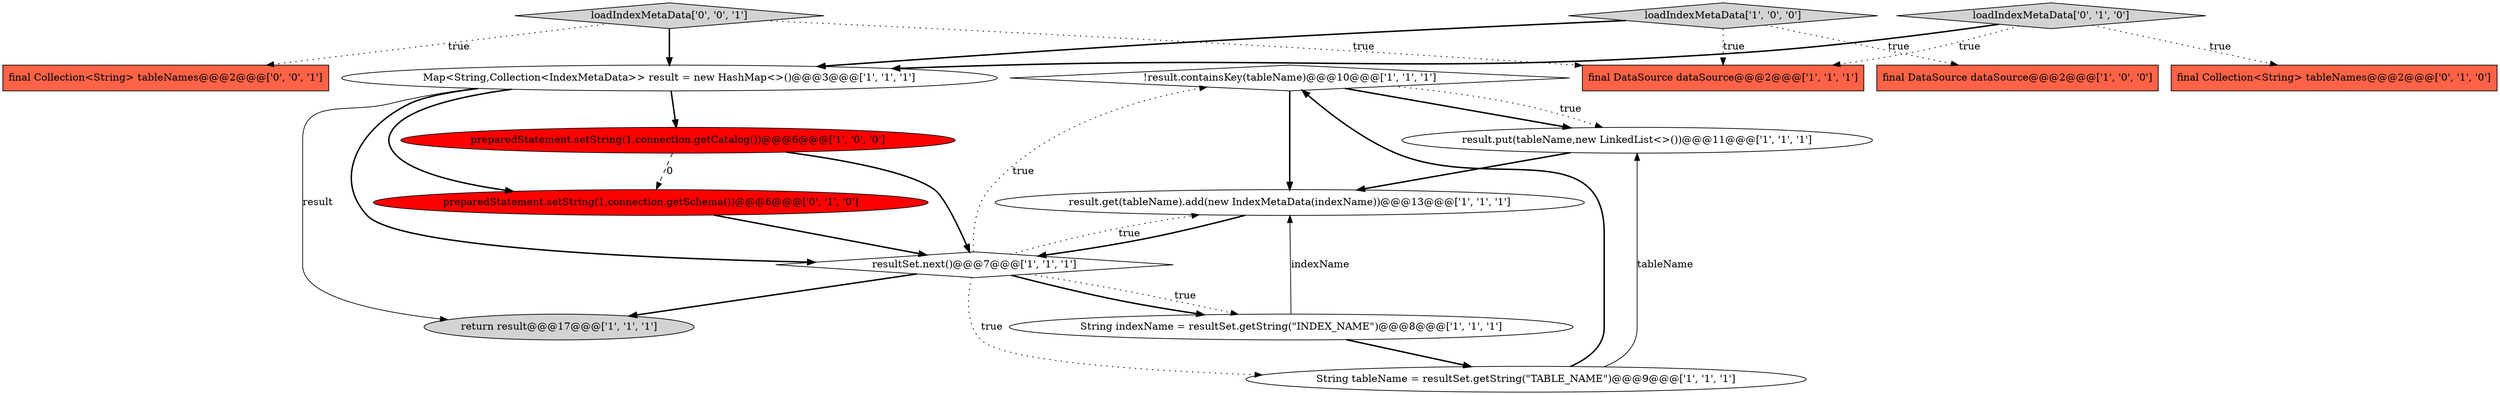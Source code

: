 digraph {
4 [style = filled, label = "!result.containsKey(tableName)@@@10@@@['1', '1', '1']", fillcolor = white, shape = diamond image = "AAA0AAABBB1BBB"];
8 [style = filled, label = "result.put(tableName,new LinkedList<>())@@@11@@@['1', '1', '1']", fillcolor = white, shape = ellipse image = "AAA0AAABBB1BBB"];
2 [style = filled, label = "return result@@@17@@@['1', '1', '1']", fillcolor = lightgray, shape = ellipse image = "AAA0AAABBB1BBB"];
7 [style = filled, label = "preparedStatement.setString(1,connection.getCatalog())@@@6@@@['1', '0', '0']", fillcolor = red, shape = ellipse image = "AAA1AAABBB1BBB"];
5 [style = filled, label = "result.get(tableName).add(new IndexMetaData(indexName))@@@13@@@['1', '1', '1']", fillcolor = white, shape = ellipse image = "AAA0AAABBB1BBB"];
9 [style = filled, label = "resultSet.next()@@@7@@@['1', '1', '1']", fillcolor = white, shape = diamond image = "AAA0AAABBB1BBB"];
0 [style = filled, label = "String indexName = resultSet.getString(\"INDEX_NAME\")@@@8@@@['1', '1', '1']", fillcolor = white, shape = ellipse image = "AAA0AAABBB1BBB"];
10 [style = filled, label = "Map<String,Collection<IndexMetaData>> result = new HashMap<>()@@@3@@@['1', '1', '1']", fillcolor = white, shape = ellipse image = "AAA0AAABBB1BBB"];
12 [style = filled, label = "final Collection<String> tableNames@@@2@@@['0', '1', '0']", fillcolor = tomato, shape = box image = "AAA0AAABBB2BBB"];
15 [style = filled, label = "loadIndexMetaData['0', '0', '1']", fillcolor = lightgray, shape = diamond image = "AAA0AAABBB3BBB"];
16 [style = filled, label = "final Collection<String> tableNames@@@2@@@['0', '0', '1']", fillcolor = tomato, shape = box image = "AAA0AAABBB3BBB"];
14 [style = filled, label = "loadIndexMetaData['0', '1', '0']", fillcolor = lightgray, shape = diamond image = "AAA0AAABBB2BBB"];
1 [style = filled, label = "loadIndexMetaData['1', '0', '0']", fillcolor = lightgray, shape = diamond image = "AAA0AAABBB1BBB"];
13 [style = filled, label = "preparedStatement.setString(1,connection.getSchema())@@@6@@@['0', '1', '0']", fillcolor = red, shape = ellipse image = "AAA1AAABBB2BBB"];
6 [style = filled, label = "final DataSource dataSource@@@2@@@['1', '0', '0']", fillcolor = tomato, shape = box image = "AAA0AAABBB1BBB"];
3 [style = filled, label = "String tableName = resultSet.getString(\"TABLE_NAME\")@@@9@@@['1', '1', '1']", fillcolor = white, shape = ellipse image = "AAA0AAABBB1BBB"];
11 [style = filled, label = "final DataSource dataSource@@@2@@@['1', '1', '1']", fillcolor = tomato, shape = box image = "AAA0AAABBB1BBB"];
0->3 [style = bold, label=""];
15->10 [style = bold, label=""];
9->0 [style = dotted, label="true"];
9->0 [style = bold, label=""];
14->12 [style = dotted, label="true"];
5->9 [style = bold, label=""];
9->2 [style = bold, label=""];
1->11 [style = dotted, label="true"];
4->8 [style = dotted, label="true"];
14->10 [style = bold, label=""];
15->16 [style = dotted, label="true"];
10->7 [style = bold, label=""];
3->4 [style = bold, label=""];
7->9 [style = bold, label=""];
8->5 [style = bold, label=""];
10->13 [style = bold, label=""];
3->8 [style = solid, label="tableName"];
15->11 [style = dotted, label="true"];
7->13 [style = dashed, label="0"];
9->4 [style = dotted, label="true"];
4->8 [style = bold, label=""];
1->6 [style = dotted, label="true"];
14->11 [style = dotted, label="true"];
10->9 [style = bold, label=""];
13->9 [style = bold, label=""];
0->5 [style = solid, label="indexName"];
10->2 [style = solid, label="result"];
1->10 [style = bold, label=""];
4->5 [style = bold, label=""];
9->3 [style = dotted, label="true"];
9->5 [style = dotted, label="true"];
}

